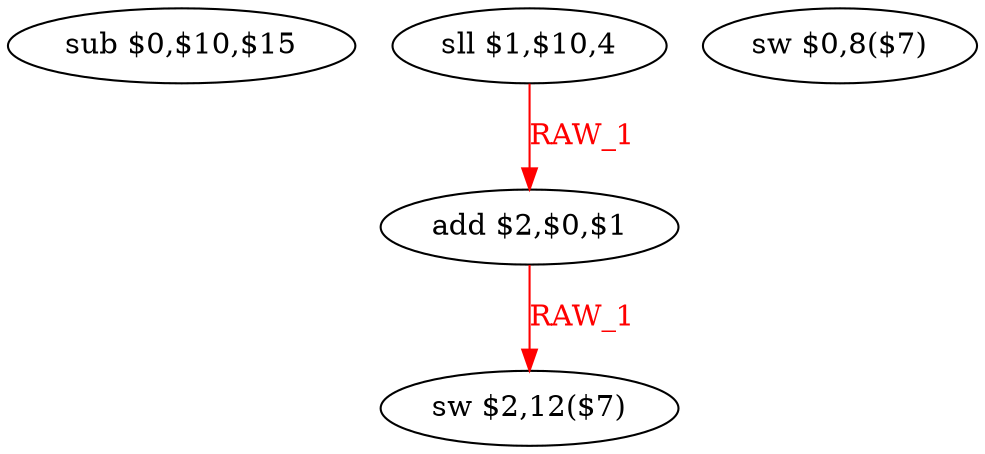 digraph G1 {
node [shape = ellipse];
i0 [label = "sub $0,$10,$15"] ;
i1 [label = "sll $1,$10,4"] ;
i1 ->  i2 [color = red, fontcolor = red, label= "RAW_1"];
i2 [label = "add $2,$0,$1"] ;
i2 ->  i4 [color = red, fontcolor = red, label= "RAW_1"];
i4 [label = "sw $2,12($7)"] ;
i3 [label = "sw $0,8($7)"] ;
}
